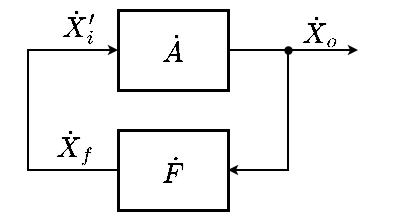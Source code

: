 <mxfile version="20.7.4" type="device"><diagram id="Fo1MZm2neYlu_NJdYs7B" name="第 1 页"><mxGraphModel dx="313" dy="213" grid="1" gridSize="5" guides="1" tooltips="1" connect="1" arrows="1" fold="1" page="1" pageScale="1" pageWidth="827" pageHeight="1169" math="1" shadow="0"><root><mxCell id="0"/><mxCell id="1" parent="0"/><mxCell id="CDi_UX9jkfzOg-y0BfPX-1" value="$$\dot{A}$$" style="rounded=0;whiteSpace=wrap;html=1;strokeWidth=1.5;connectable=0;" vertex="1" parent="1"><mxGeometry x="140" y="145" width="55" height="40" as="geometry"/></mxCell><mxCell id="CDi_UX9jkfzOg-y0BfPX-7" value="$$\dot{F}$$" style="rounded=0;whiteSpace=wrap;html=1;strokeWidth=1.5;connectable=0;" vertex="1" parent="1"><mxGeometry x="140" y="205" width="55" height="40" as="geometry"/></mxCell><mxCell id="CDi_UX9jkfzOg-y0BfPX-8" value="" style="endArrow=classic;html=1;rounded=0;fontSize=12;startSize=2;endSize=2;" edge="1" parent="1"><mxGeometry width="50" height="50" relative="1" as="geometry"><mxPoint x="140" y="225" as="sourcePoint"/><mxPoint x="140" y="165" as="targetPoint"/><Array as="points"><mxPoint x="95" y="225"/><mxPoint x="95" y="165"/></Array></mxGeometry></mxCell><mxCell id="CDi_UX9jkfzOg-y0BfPX-11" value="" style="endArrow=classic;html=1;rounded=0;fontSize=12;startSize=2;endSize=2;" edge="1" parent="1"><mxGeometry width="50" height="50" relative="1" as="geometry"><mxPoint x="195" y="165" as="sourcePoint"/><mxPoint x="260" y="165" as="targetPoint"/></mxGeometry></mxCell><mxCell id="CDi_UX9jkfzOg-y0BfPX-12" value="" style="endArrow=classic;html=1;rounded=0;fontSize=12;startSize=2;endSize=2;" edge="1" parent="1"><mxGeometry width="50" height="50" relative="1" as="geometry"><mxPoint x="225" y="165" as="sourcePoint"/><mxPoint x="195" y="225" as="targetPoint"/><Array as="points"><mxPoint x="225" y="225"/></Array></mxGeometry></mxCell><mxCell id="CDi_UX9jkfzOg-y0BfPX-13" value="" style="shape=waypoint;sketch=0;fillStyle=solid;size=6;pointerEvents=1;points=[];fillColor=none;resizable=1;rotatable=1;perimeter=centerPerimeter;snapToPoint=1;strokeWidth=0.1;fontSize=12;movable=1;deletable=1;editable=1;connectable=1;" vertex="1" parent="1"><mxGeometry x="220" y="160" width="10" height="10" as="geometry"/></mxCell><mxCell id="CDi_UX9jkfzOg-y0BfPX-15" value="$$\dot{X}_f$$" style="text;html=1;align=center;verticalAlign=middle;resizable=1;points=[];autosize=1;strokeColor=none;fillColor=none;fontSize=12;movable=1;rotatable=1;deletable=1;editable=1;connectable=1;" vertex="1" parent="1"><mxGeometry x="105" y="200" width="25" height="25" as="geometry"/></mxCell><mxCell id="CDi_UX9jkfzOg-y0BfPX-16" value="$$\dot{X}_i'$$" style="text;html=1;align=center;verticalAlign=middle;resizable=1;points=[];autosize=1;strokeColor=none;fillColor=none;fontSize=12;movable=1;rotatable=1;deletable=1;editable=1;connectable=1;" vertex="1" parent="1"><mxGeometry x="105" y="140" width="30" height="25" as="geometry"/></mxCell><mxCell id="CDi_UX9jkfzOg-y0BfPX-19" value="$$\dot{X}_o$$" style="text;html=1;align=center;verticalAlign=middle;resizable=1;points=[];autosize=1;strokeColor=none;fillColor=none;fontSize=12;movable=1;rotatable=1;deletable=1;editable=1;connectable=1;" vertex="1" parent="1"><mxGeometry x="225" y="145" width="30" height="20" as="geometry"/></mxCell></root></mxGraphModel></diagram></mxfile>